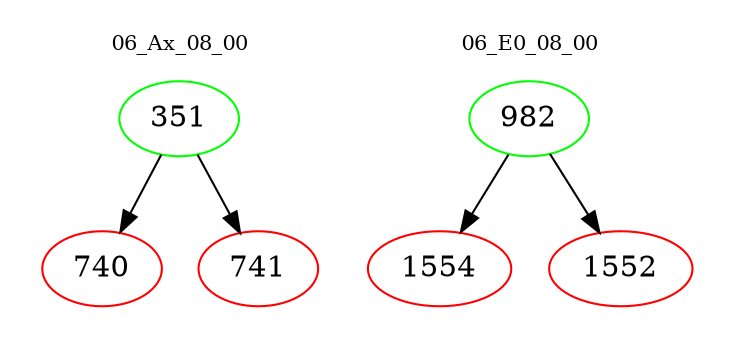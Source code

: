 digraph{
subgraph cluster_0 {
color = white
label = "06_Ax_08_00";
fontsize=10;
T0_351 [label="351", color="green"]
T0_351 -> T0_740 [color="black"]
T0_740 [label="740", color="red"]
T0_351 -> T0_741 [color="black"]
T0_741 [label="741", color="red"]
}
subgraph cluster_1 {
color = white
label = "06_E0_08_00";
fontsize=10;
T1_982 [label="982", color="green"]
T1_982 -> T1_1554 [color="black"]
T1_1554 [label="1554", color="red"]
T1_982 -> T1_1552 [color="black"]
T1_1552 [label="1552", color="red"]
}
}
